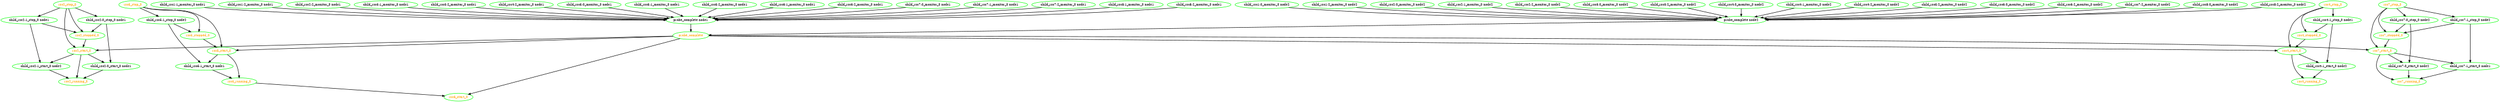 digraph "g" {
	size = "30,30"
"probe_complete" [ style=bold color="green" fontcolor="orange" ]
"probe_complete node1" [ style=bold color="green" fontcolor="black" ]
"child_rsc1:1_monitor_0 node1" [ style=bold color="green" fontcolor="black" ]
"child_rsc1:2_monitor_0 node1" [ style=bold color="green" fontcolor="black" ]
"child_rsc2:2_monitor_0 node1" [ style=bold color="green" fontcolor="black" ]
"child_rsc3:1_monitor_0 node1" [ style=bold color="green" fontcolor="black" ]
"child_rsc3:2_monitor_0 node1" [ style=bold color="green" fontcolor="black" ]
"child_rsc4:2_monitor_0 node1" [ style=bold color="green" fontcolor="black" ]
"child_rsc5:0_monitor_0 node1" [ style=bold color="green" fontcolor="black" ]
"child_rsc5:1_monitor_0 node1" [ style=bold color="green" fontcolor="black" ]
"child_rsc5:2_monitor_0 node1" [ style=bold color="green" fontcolor="black" ]
"child_rsc6:1_monitor_0 node1" [ style=bold color="green" fontcolor="black" ]
"child_rsc6:2_monitor_0 node1" [ style=bold color="green" fontcolor="black" ]
"child_rsc7:0_monitor_0 node1" [ style=bold color="green" fontcolor="black" ]
"child_rsc7:1_monitor_0 node1" [ style=bold color="green" fontcolor="black" ]
"child_rsc7:2_monitor_0 node1" [ style=bold color="green" fontcolor="black" ]
"child_rsc8:1_monitor_0 node1" [ style=bold color="green" fontcolor="black" ]
"child_rsc8:2_monitor_0 node1" [ style=bold color="green" fontcolor="black" ]
"probe_complete node2" [ style=bold color="green" fontcolor="black" ]
"child_rsc1:0_monitor_0 node2" [ style=bold color="green" fontcolor="black" ]
"child_rsc1:2_monitor_0 node2" [ style=bold color="green" fontcolor="black" ]
"child_rsc2:0_monitor_0 node2" [ style=bold color="green" fontcolor="black" ]
"child_rsc2:1_monitor_0 node2" [ style=bold color="green" fontcolor="black" ]
"child_rsc2:2_monitor_0 node2" [ style=bold color="green" fontcolor="black" ]
"child_rsc3:0_monitor_0 node2" [ style=bold color="green" fontcolor="black" ]
"child_rsc3:2_monitor_0 node2" [ style=bold color="green" fontcolor="black" ]
"child_rsc4:0_monitor_0 node2" [ style=bold color="green" fontcolor="black" ]
"child_rsc4:1_monitor_0 node2" [ style=bold color="green" fontcolor="black" ]
"child_rsc4:2_monitor_0 node2" [ style=bold color="green" fontcolor="black" ]
"child_rsc5:2_monitor_0 node2" [ style=bold color="green" fontcolor="black" ]
"child_rsc6:0_monitor_0 node2" [ style=bold color="green" fontcolor="black" ]
"child_rsc6:2_monitor_0 node2" [ style=bold color="green" fontcolor="black" ]
"child_rsc7:2_monitor_0 node2" [ style=bold color="green" fontcolor="black" ]
"child_rsc8:0_monitor_0 node2" [ style=bold color="green" fontcolor="black" ]
"child_rsc8:2_monitor_0 node2" [ style=bold color="green" fontcolor="black" ]
"child_rsc2:0_stop_0 node1" [ style=bold color="green" fontcolor="black" ]
"child_rsc2:0_start_0 node1" [ style=bold color="green" fontcolor="black" ]
"child_rsc2:1_stop_0 node1" [ style=bold color="green" fontcolor="black" ]
"child_rsc2:1_start_0 node2" [ style=bold color="green" fontcolor="black" ]
"rsc2_start_0" [ style=bold color="green" fontcolor="orange" ]
"rsc2_running_0" [ style=bold color="green" fontcolor="orange" ]
"rsc2_stop_0" [ style=bold color="green" fontcolor="orange" ]
"rsc2_stopped_0" [ style=bold color="green" fontcolor="orange" ]
"child_rsc4:1_stop_0 node1" [ style=bold color="green" fontcolor="black" ]
"child_rsc4:1_start_0 node2" [ style=bold color="green" fontcolor="black" ]
"rsc4_start_0" [ style=bold color="green" fontcolor="orange" ]
"rsc4_running_0" [ style=bold color="green" fontcolor="orange" ]
"rsc4_stop_0" [ style=bold color="green" fontcolor="orange" ]
"rsc4_stopped_0" [ style=bold color="green" fontcolor="orange" ]
"child_rsc5:1_stop_0 node2" [ style=bold color="green" fontcolor="black" ]
"child_rsc5:1_start_0 node1" [ style=bold color="green" fontcolor="black" ]
"rsc5_start_0" [ style=bold color="green" fontcolor="orange" ]
"rsc5_running_0" [ style=bold color="green" fontcolor="orange" ]
"rsc5_stop_0" [ style=bold color="green" fontcolor="orange" ]
"rsc5_stopped_0" [ style=bold color="green" fontcolor="orange" ]
"rsc6_start_0" [ style=bold color="green" fontcolor="orange" ]
"child_rsc7:0_stop_0 node2" [ style=bold color="green" fontcolor="black" ]
"child_rsc7:0_start_0 node2" [ style=bold color="green" fontcolor="black" ]
"child_rsc7:1_stop_0 node2" [ style=bold color="green" fontcolor="black" ]
"child_rsc7:1_start_0 node1" [ style=bold color="green" fontcolor="black" ]
"rsc7_start_0" [ style=bold color="green" fontcolor="orange" ]
"rsc7_running_0" [ style=bold color="green" fontcolor="orange" ]
"rsc7_stop_0" [ style=bold color="green" fontcolor="orange" ]
"rsc7_stopped_0" [ style=bold color="green" fontcolor="orange" ]
"probe_complete node1" -> "probe_complete" [ style = bold]
"probe_complete node2" -> "probe_complete" [ style = bold]
"child_rsc1:1_monitor_0 node1" -> "probe_complete node1" [ style = bold]
"child_rsc1:2_monitor_0 node1" -> "probe_complete node1" [ style = bold]
"child_rsc2:2_monitor_0 node1" -> "probe_complete node1" [ style = bold]
"child_rsc3:1_monitor_0 node1" -> "probe_complete node1" [ style = bold]
"child_rsc3:2_monitor_0 node1" -> "probe_complete node1" [ style = bold]
"child_rsc4:2_monitor_0 node1" -> "probe_complete node1" [ style = bold]
"child_rsc5:0_monitor_0 node1" -> "probe_complete node1" [ style = bold]
"child_rsc5:1_monitor_0 node1" -> "probe_complete node1" [ style = bold]
"child_rsc5:2_monitor_0 node1" -> "probe_complete node1" [ style = bold]
"child_rsc6:1_monitor_0 node1" -> "probe_complete node1" [ style = bold]
"child_rsc6:2_monitor_0 node1" -> "probe_complete node1" [ style = bold]
"child_rsc7:0_monitor_0 node1" -> "probe_complete node1" [ style = bold]
"child_rsc7:1_monitor_0 node1" -> "probe_complete node1" [ style = bold]
"child_rsc7:2_monitor_0 node1" -> "probe_complete node1" [ style = bold]
"child_rsc8:1_monitor_0 node1" -> "probe_complete node1" [ style = bold]
"child_rsc8:2_monitor_0 node1" -> "probe_complete node1" [ style = bold]
"child_rsc1:0_monitor_0 node2" -> "probe_complete node2" [ style = bold]
"child_rsc1:2_monitor_0 node2" -> "probe_complete node2" [ style = bold]
"child_rsc2:0_monitor_0 node2" -> "probe_complete node2" [ style = bold]
"child_rsc2:1_monitor_0 node2" -> "probe_complete node2" [ style = bold]
"child_rsc2:2_monitor_0 node2" -> "probe_complete node2" [ style = bold]
"child_rsc3:0_monitor_0 node2" -> "probe_complete node2" [ style = bold]
"child_rsc3:2_monitor_0 node2" -> "probe_complete node2" [ style = bold]
"child_rsc4:0_monitor_0 node2" -> "probe_complete node2" [ style = bold]
"child_rsc4:1_monitor_0 node2" -> "probe_complete node2" [ style = bold]
"child_rsc4:2_monitor_0 node2" -> "probe_complete node2" [ style = bold]
"child_rsc5:2_monitor_0 node2" -> "probe_complete node2" [ style = bold]
"child_rsc6:0_monitor_0 node2" -> "probe_complete node2" [ style = bold]
"child_rsc6:2_monitor_0 node2" -> "probe_complete node2" [ style = bold]
"child_rsc7:2_monitor_0 node2" -> "probe_complete node2" [ style = bold]
"child_rsc8:0_monitor_0 node2" -> "probe_complete node2" [ style = bold]
"child_rsc8:2_monitor_0 node2" -> "probe_complete node2" [ style = bold]
"rsc2_stop_0" -> "child_rsc2:0_stop_0 node1" [ style = bold]
"child_rsc2:0_stop_0 node1" -> "child_rsc2:0_start_0 node1" [ style = bold]
"rsc2_start_0" -> "child_rsc2:0_start_0 node1" [ style = bold]
"rsc2_stop_0" -> "child_rsc2:1_stop_0 node1" [ style = bold]
"child_rsc2:1_stop_0 node1" -> "child_rsc2:1_start_0 node2" [ style = bold]
"rsc2_start_0" -> "child_rsc2:1_start_0 node2" [ style = bold]
"probe_complete" -> "rsc2_start_0" [ style = bold]
"rsc2_stop_0" -> "rsc2_start_0" [ style = bold]
"rsc2_stopped_0" -> "rsc2_start_0" [ style = bold]
"child_rsc2:0_start_0 node1" -> "rsc2_running_0" [ style = bold]
"child_rsc2:1_start_0 node2" -> "rsc2_running_0" [ style = bold]
"rsc2_start_0" -> "rsc2_running_0" [ style = bold]
"child_rsc2:0_stop_0 node1" -> "rsc2_stopped_0" [ style = bold]
"child_rsc2:1_stop_0 node1" -> "rsc2_stopped_0" [ style = bold]
"rsc2_stop_0" -> "rsc2_stopped_0" [ style = bold]
"rsc4_stop_0" -> "child_rsc4:1_stop_0 node1" [ style = bold]
"child_rsc4:1_stop_0 node1" -> "child_rsc4:1_start_0 node2" [ style = bold]
"rsc4_start_0" -> "child_rsc4:1_start_0 node2" [ style = bold]
"probe_complete" -> "rsc4_start_0" [ style = bold]
"rsc4_stop_0" -> "rsc4_start_0" [ style = bold]
"rsc4_stopped_0" -> "rsc4_start_0" [ style = bold]
"child_rsc4:1_start_0 node2" -> "rsc4_running_0" [ style = bold]
"rsc4_start_0" -> "rsc4_running_0" [ style = bold]
"child_rsc4:1_stop_0 node1" -> "rsc4_stopped_0" [ style = bold]
"rsc4_stop_0" -> "rsc4_stopped_0" [ style = bold]
"rsc5_stop_0" -> "child_rsc5:1_stop_0 node2" [ style = bold]
"child_rsc5:1_stop_0 node2" -> "child_rsc5:1_start_0 node1" [ style = bold]
"rsc5_start_0" -> "child_rsc5:1_start_0 node1" [ style = bold]
"probe_complete" -> "rsc5_start_0" [ style = bold]
"rsc5_stop_0" -> "rsc5_start_0" [ style = bold]
"rsc5_stopped_0" -> "rsc5_start_0" [ style = bold]
"child_rsc5:1_start_0 node1" -> "rsc5_running_0" [ style = bold]
"rsc5_start_0" -> "rsc5_running_0" [ style = bold]
"child_rsc5:1_stop_0 node2" -> "rsc5_stopped_0" [ style = bold]
"rsc5_stop_0" -> "rsc5_stopped_0" [ style = bold]
"probe_complete" -> "rsc6_start_0" [ style = bold]
"rsc5_running_0" -> "rsc6_start_0" [ style = bold]
"rsc7_stop_0" -> "child_rsc7:0_stop_0 node2" [ style = bold]
"child_rsc7:0_stop_0 node2" -> "child_rsc7:0_start_0 node2" [ style = bold]
"rsc7_start_0" -> "child_rsc7:0_start_0 node2" [ style = bold]
"rsc7_stop_0" -> "child_rsc7:1_stop_0 node2" [ style = bold]
"child_rsc7:1_stop_0 node2" -> "child_rsc7:1_start_0 node1" [ style = bold]
"rsc7_start_0" -> "child_rsc7:1_start_0 node1" [ style = bold]
"probe_complete" -> "rsc7_start_0" [ style = bold]
"rsc7_stop_0" -> "rsc7_start_0" [ style = bold]
"rsc7_stopped_0" -> "rsc7_start_0" [ style = bold]
"child_rsc7:0_start_0 node2" -> "rsc7_running_0" [ style = bold]
"child_rsc7:1_start_0 node1" -> "rsc7_running_0" [ style = bold]
"rsc7_start_0" -> "rsc7_running_0" [ style = bold]
"child_rsc7:0_stop_0 node2" -> "rsc7_stopped_0" [ style = bold]
"child_rsc7:1_stop_0 node2" -> "rsc7_stopped_0" [ style = bold]
"rsc7_stop_0" -> "rsc7_stopped_0" [ style = bold]
}
